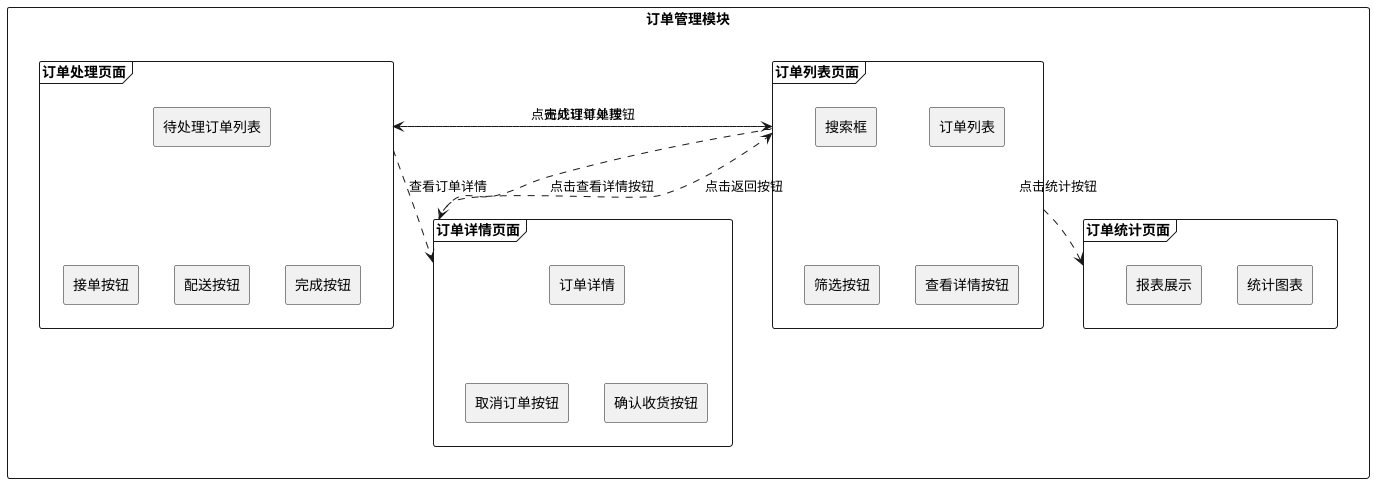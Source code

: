 @startuml
skinparam packageStyle rectangle
rectangle 订单管理模块 {
  frame 订单列表页面 {
    rectangle 订单列表
    rectangle 搜索框
    rectangle 筛选按钮
    rectangle 查看详情按钮
    订单列表 -[hidden]- 查看详情按钮
    搜索框 -[hidden]- 筛选按钮
  }
  frame 订单详情页面 {
    rectangle 订单详情
    rectangle 取消订单按钮
    rectangle 确认收货按钮
    订单详情 -[hidden]- 取消订单按钮
    订单详情 -[hidden]- 确认收货按钮
  }
  frame 订单处理页面 {
    rectangle 待处理订单列表
    rectangle 接单按钮
    rectangle 配送按钮
    rectangle 完成按钮
    待处理订单列表 -[hidden]- 接单按钮
    待处理订单列表 -[hidden]- 配送按钮
    待处理订单列表 -[hidden]- 完成按钮
  }
  frame 订单统计页面 {
    rectangle 统计图表
    rectangle 报表展示
  }
  订单列表页面 ..> 订单详情页面 : 点击查看详情按钮
  订单详情页面 ..> 订单列表页面 : 点击返回按钮
  订单列表页面 ..> 订单处理页面 : 点击处理订单按钮
  订单处理页面 ..> 订单列表页面 : 完成订单处理
  订单处理页面 ..> 订单详情页面 : 查看订单详情
  订单列表页面 ..> 订单统计页面 : 点击统计按钮
@enduml
